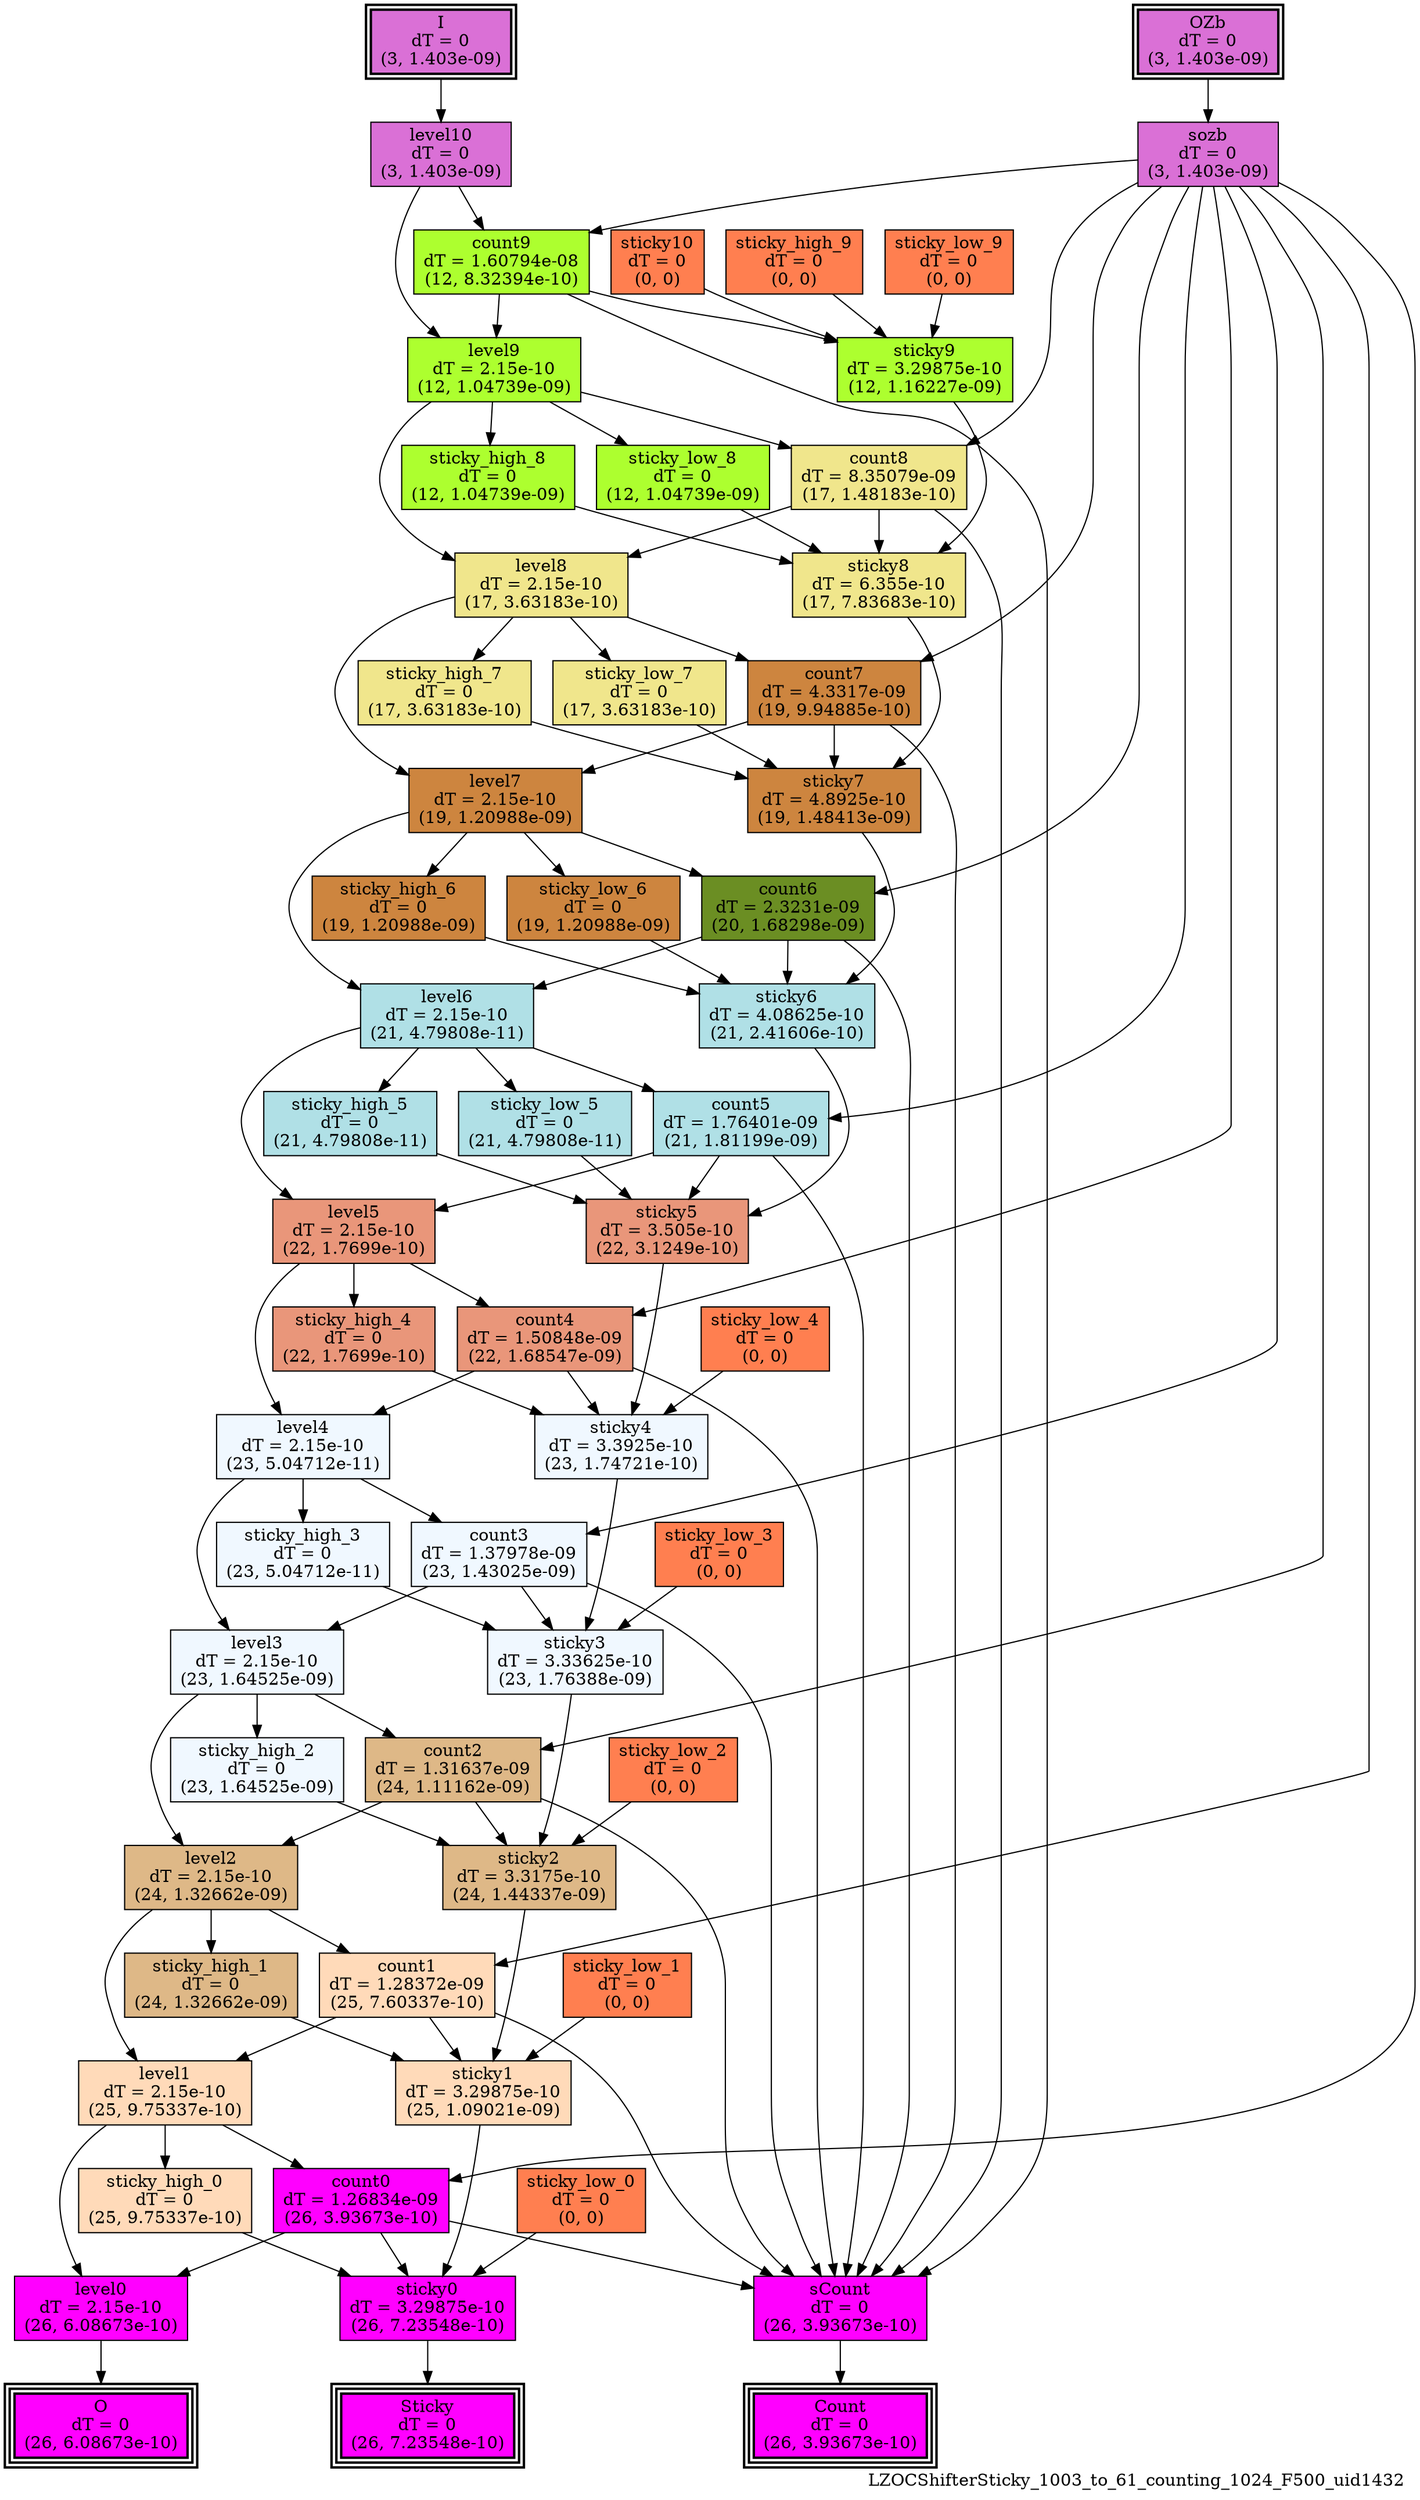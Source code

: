 digraph LZOCShifterSticky_1003_to_61_counting_1024_F500_uid1432
{
	//graph drawing options
	label=LZOCShifterSticky_1003_to_61_counting_1024_F500_uid1432;
	labelloc=bottom;
	labeljust=right;
	ratio=auto;
	nodesep=0.25;
	ranksep=0.5;

	//input/output signals of operator LZOCShifterSticky_1003_to_61_counting_1024_F500_uid1432
	I__LZOCShifterSticky_1003_to_61_counting_1024_F500_uid1432 [ label="I\ndT = 0\n(3, 1.403e-09)", shape=box, color=black, style="bold, filled", fillcolor=orchid, peripheries=2 ];
	OZb__LZOCShifterSticky_1003_to_61_counting_1024_F500_uid1432 [ label="OZb\ndT = 0\n(3, 1.403e-09)", shape=box, color=black, style="bold, filled", fillcolor=orchid, peripheries=2 ];
	Count__LZOCShifterSticky_1003_to_61_counting_1024_F500_uid1432 [ label="Count\ndT = 0\n(26, 3.93673e-10)", shape=box, color=black, style="bold, filled", fillcolor=magenta, peripheries=3 ];
	O__LZOCShifterSticky_1003_to_61_counting_1024_F500_uid1432 [ label="O\ndT = 0\n(26, 6.08673e-10)", shape=box, color=black, style="bold, filled", fillcolor=magenta, peripheries=3 ];
	Sticky__LZOCShifterSticky_1003_to_61_counting_1024_F500_uid1432 [ label="Sticky\ndT = 0\n(26, 7.23548e-10)", shape=box, color=black, style="bold, filled", fillcolor=magenta, peripheries=3 ];
	{rank=same I__LZOCShifterSticky_1003_to_61_counting_1024_F500_uid1432, OZb__LZOCShifterSticky_1003_to_61_counting_1024_F500_uid1432};
	{rank=same Count__LZOCShifterSticky_1003_to_61_counting_1024_F500_uid1432, O__LZOCShifterSticky_1003_to_61_counting_1024_F500_uid1432, Sticky__LZOCShifterSticky_1003_to_61_counting_1024_F500_uid1432};
	//internal signals of operator LZOCShifterSticky_1003_to_61_counting_1024_F500_uid1432
	level10__LZOCShifterSticky_1003_to_61_counting_1024_F500_uid1432 [ label="level10\ndT = 0\n(3, 1.403e-09)", shape=box, color=black, style=filled, fillcolor=orchid, peripheries=1 ];
	sozb__LZOCShifterSticky_1003_to_61_counting_1024_F500_uid1432 [ label="sozb\ndT = 0\n(3, 1.403e-09)", shape=box, color=black, style=filled, fillcolor=orchid, peripheries=1 ];
	sticky10__LZOCShifterSticky_1003_to_61_counting_1024_F500_uid1432 [ label="sticky10\ndT = 0\n(0, 0)", shape=box, color=black, style=filled, fillcolor=coral, peripheries=1 ];
	count9__LZOCShifterSticky_1003_to_61_counting_1024_F500_uid1432 [ label="count9\ndT = 1.60794e-08\n(12, 8.32394e-10)", shape=box, color=black, style=filled, fillcolor=greenyellow, peripheries=1 ];
	level9__LZOCShifterSticky_1003_to_61_counting_1024_F500_uid1432 [ label="level9\ndT = 2.15e-10\n(12, 1.04739e-09)", shape=box, color=black, style=filled, fillcolor=greenyellow, peripheries=1 ];
	sticky_high_9__LZOCShifterSticky_1003_to_61_counting_1024_F500_uid1432 [ label="sticky_high_9\ndT = 0\n(0, 0)", shape=box, color=black, style=filled, fillcolor=coral, peripheries=1 ];
	sticky_low_9__LZOCShifterSticky_1003_to_61_counting_1024_F500_uid1432 [ label="sticky_low_9\ndT = 0\n(0, 0)", shape=box, color=black, style=filled, fillcolor=coral, peripheries=1 ];
	sticky9__LZOCShifterSticky_1003_to_61_counting_1024_F500_uid1432 [ label="sticky9\ndT = 3.29875e-10\n(12, 1.16227e-09)", shape=box, color=black, style=filled, fillcolor=greenyellow, peripheries=1 ];
	count8__LZOCShifterSticky_1003_to_61_counting_1024_F500_uid1432 [ label="count8\ndT = 8.35079e-09\n(17, 1.48183e-10)", shape=box, color=black, style=filled, fillcolor=khaki, peripheries=1 ];
	level8__LZOCShifterSticky_1003_to_61_counting_1024_F500_uid1432 [ label="level8\ndT = 2.15e-10\n(17, 3.63183e-10)", shape=box, color=black, style=filled, fillcolor=khaki, peripheries=1 ];
	sticky_high_8__LZOCShifterSticky_1003_to_61_counting_1024_F500_uid1432 [ label="sticky_high_8\ndT = 0\n(12, 1.04739e-09)", shape=box, color=black, style=filled, fillcolor=greenyellow, peripheries=1 ];
	sticky_low_8__LZOCShifterSticky_1003_to_61_counting_1024_F500_uid1432 [ label="sticky_low_8\ndT = 0\n(12, 1.04739e-09)", shape=box, color=black, style=filled, fillcolor=greenyellow, peripheries=1 ];
	sticky8__LZOCShifterSticky_1003_to_61_counting_1024_F500_uid1432 [ label="sticky8\ndT = 6.355e-10\n(17, 7.83683e-10)", shape=box, color=black, style=filled, fillcolor=khaki, peripheries=1 ];
	count7__LZOCShifterSticky_1003_to_61_counting_1024_F500_uid1432 [ label="count7\ndT = 4.3317e-09\n(19, 9.94885e-10)", shape=box, color=black, style=filled, fillcolor=peru, peripheries=1 ];
	level7__LZOCShifterSticky_1003_to_61_counting_1024_F500_uid1432 [ label="level7\ndT = 2.15e-10\n(19, 1.20988e-09)", shape=box, color=black, style=filled, fillcolor=peru, peripheries=1 ];
	sticky_high_7__LZOCShifterSticky_1003_to_61_counting_1024_F500_uid1432 [ label="sticky_high_7\ndT = 0\n(17, 3.63183e-10)", shape=box, color=black, style=filled, fillcolor=khaki, peripheries=1 ];
	sticky_low_7__LZOCShifterSticky_1003_to_61_counting_1024_F500_uid1432 [ label="sticky_low_7\ndT = 0\n(17, 3.63183e-10)", shape=box, color=black, style=filled, fillcolor=khaki, peripheries=1 ];
	sticky7__LZOCShifterSticky_1003_to_61_counting_1024_F500_uid1432 [ label="sticky7\ndT = 4.8925e-10\n(19, 1.48413e-09)", shape=box, color=black, style=filled, fillcolor=peru, peripheries=1 ];
	count6__LZOCShifterSticky_1003_to_61_counting_1024_F500_uid1432 [ label="count6\ndT = 2.3231e-09\n(20, 1.68298e-09)", shape=box, color=black, style=filled, fillcolor=olivedrab, peripheries=1 ];
	level6__LZOCShifterSticky_1003_to_61_counting_1024_F500_uid1432 [ label="level6\ndT = 2.15e-10\n(21, 4.79808e-11)", shape=box, color=black, style=filled, fillcolor=powderblue, peripheries=1 ];
	sticky_high_6__LZOCShifterSticky_1003_to_61_counting_1024_F500_uid1432 [ label="sticky_high_6\ndT = 0\n(19, 1.20988e-09)", shape=box, color=black, style=filled, fillcolor=peru, peripheries=1 ];
	sticky_low_6__LZOCShifterSticky_1003_to_61_counting_1024_F500_uid1432 [ label="sticky_low_6\ndT = 0\n(19, 1.20988e-09)", shape=box, color=black, style=filled, fillcolor=peru, peripheries=1 ];
	sticky6__LZOCShifterSticky_1003_to_61_counting_1024_F500_uid1432 [ label="sticky6\ndT = 4.08625e-10\n(21, 2.41606e-10)", shape=box, color=black, style=filled, fillcolor=powderblue, peripheries=1 ];
	count5__LZOCShifterSticky_1003_to_61_counting_1024_F500_uid1432 [ label="count5\ndT = 1.76401e-09\n(21, 1.81199e-09)", shape=box, color=black, style=filled, fillcolor=powderblue, peripheries=1 ];
	level5__LZOCShifterSticky_1003_to_61_counting_1024_F500_uid1432 [ label="level5\ndT = 2.15e-10\n(22, 1.7699e-10)", shape=box, color=black, style=filled, fillcolor=darksalmon, peripheries=1 ];
	sticky_high_5__LZOCShifterSticky_1003_to_61_counting_1024_F500_uid1432 [ label="sticky_high_5\ndT = 0\n(21, 4.79808e-11)", shape=box, color=black, style=filled, fillcolor=powderblue, peripheries=1 ];
	sticky_low_5__LZOCShifterSticky_1003_to_61_counting_1024_F500_uid1432 [ label="sticky_low_5\ndT = 0\n(21, 4.79808e-11)", shape=box, color=black, style=filled, fillcolor=powderblue, peripheries=1 ];
	sticky5__LZOCShifterSticky_1003_to_61_counting_1024_F500_uid1432 [ label="sticky5\ndT = 3.505e-10\n(22, 3.1249e-10)", shape=box, color=black, style=filled, fillcolor=darksalmon, peripheries=1 ];
	count4__LZOCShifterSticky_1003_to_61_counting_1024_F500_uid1432 [ label="count4\ndT = 1.50848e-09\n(22, 1.68547e-09)", shape=box, color=black, style=filled, fillcolor=darksalmon, peripheries=1 ];
	level4__LZOCShifterSticky_1003_to_61_counting_1024_F500_uid1432 [ label="level4\ndT = 2.15e-10\n(23, 5.04712e-11)", shape=box, color=black, style=filled, fillcolor=aliceblue, peripheries=1 ];
	sticky_high_4__LZOCShifterSticky_1003_to_61_counting_1024_F500_uid1432 [ label="sticky_high_4\ndT = 0\n(22, 1.7699e-10)", shape=box, color=black, style=filled, fillcolor=darksalmon, peripheries=1 ];
	sticky_low_4__LZOCShifterSticky_1003_to_61_counting_1024_F500_uid1432 [ label="sticky_low_4\ndT = 0\n(0, 0)", shape=box, color=black, style=filled, fillcolor=coral, peripheries=1 ];
	sticky4__LZOCShifterSticky_1003_to_61_counting_1024_F500_uid1432 [ label="sticky4\ndT = 3.3925e-10\n(23, 1.74721e-10)", shape=box, color=black, style=filled, fillcolor=aliceblue, peripheries=1 ];
	count3__LZOCShifterSticky_1003_to_61_counting_1024_F500_uid1432 [ label="count3\ndT = 1.37978e-09\n(23, 1.43025e-09)", shape=box, color=black, style=filled, fillcolor=aliceblue, peripheries=1 ];
	level3__LZOCShifterSticky_1003_to_61_counting_1024_F500_uid1432 [ label="level3\ndT = 2.15e-10\n(23, 1.64525e-09)", shape=box, color=black, style=filled, fillcolor=aliceblue, peripheries=1 ];
	sticky_high_3__LZOCShifterSticky_1003_to_61_counting_1024_F500_uid1432 [ label="sticky_high_3\ndT = 0\n(23, 5.04712e-11)", shape=box, color=black, style=filled, fillcolor=aliceblue, peripheries=1 ];
	sticky_low_3__LZOCShifterSticky_1003_to_61_counting_1024_F500_uid1432 [ label="sticky_low_3\ndT = 0\n(0, 0)", shape=box, color=black, style=filled, fillcolor=coral, peripheries=1 ];
	sticky3__LZOCShifterSticky_1003_to_61_counting_1024_F500_uid1432 [ label="sticky3\ndT = 3.33625e-10\n(23, 1.76388e-09)", shape=box, color=black, style=filled, fillcolor=aliceblue, peripheries=1 ];
	count2__LZOCShifterSticky_1003_to_61_counting_1024_F500_uid1432 [ label="count2\ndT = 1.31637e-09\n(24, 1.11162e-09)", shape=box, color=black, style=filled, fillcolor=burlywood, peripheries=1 ];
	level2__LZOCShifterSticky_1003_to_61_counting_1024_F500_uid1432 [ label="level2\ndT = 2.15e-10\n(24, 1.32662e-09)", shape=box, color=black, style=filled, fillcolor=burlywood, peripheries=1 ];
	sticky_high_2__LZOCShifterSticky_1003_to_61_counting_1024_F500_uid1432 [ label="sticky_high_2\ndT = 0\n(23, 1.64525e-09)", shape=box, color=black, style=filled, fillcolor=aliceblue, peripheries=1 ];
	sticky_low_2__LZOCShifterSticky_1003_to_61_counting_1024_F500_uid1432 [ label="sticky_low_2\ndT = 0\n(0, 0)", shape=box, color=black, style=filled, fillcolor=coral, peripheries=1 ];
	sticky2__LZOCShifterSticky_1003_to_61_counting_1024_F500_uid1432 [ label="sticky2\ndT = 3.3175e-10\n(24, 1.44337e-09)", shape=box, color=black, style=filled, fillcolor=burlywood, peripheries=1 ];
	count1__LZOCShifterSticky_1003_to_61_counting_1024_F500_uid1432 [ label="count1\ndT = 1.28372e-09\n(25, 7.60337e-10)", shape=box, color=black, style=filled, fillcolor=peachpuff, peripheries=1 ];
	level1__LZOCShifterSticky_1003_to_61_counting_1024_F500_uid1432 [ label="level1\ndT = 2.15e-10\n(25, 9.75337e-10)", shape=box, color=black, style=filled, fillcolor=peachpuff, peripheries=1 ];
	sticky_high_1__LZOCShifterSticky_1003_to_61_counting_1024_F500_uid1432 [ label="sticky_high_1\ndT = 0\n(24, 1.32662e-09)", shape=box, color=black, style=filled, fillcolor=burlywood, peripheries=1 ];
	sticky_low_1__LZOCShifterSticky_1003_to_61_counting_1024_F500_uid1432 [ label="sticky_low_1\ndT = 0\n(0, 0)", shape=box, color=black, style=filled, fillcolor=coral, peripheries=1 ];
	sticky1__LZOCShifterSticky_1003_to_61_counting_1024_F500_uid1432 [ label="sticky1\ndT = 3.29875e-10\n(25, 1.09021e-09)", shape=box, color=black, style=filled, fillcolor=peachpuff, peripheries=1 ];
	count0__LZOCShifterSticky_1003_to_61_counting_1024_F500_uid1432 [ label="count0\ndT = 1.26834e-09\n(26, 3.93673e-10)", shape=box, color=black, style=filled, fillcolor=magenta, peripheries=1 ];
	level0__LZOCShifterSticky_1003_to_61_counting_1024_F500_uid1432 [ label="level0\ndT = 2.15e-10\n(26, 6.08673e-10)", shape=box, color=black, style=filled, fillcolor=magenta, peripheries=1 ];
	sticky_high_0__LZOCShifterSticky_1003_to_61_counting_1024_F500_uid1432 [ label="sticky_high_0\ndT = 0\n(25, 9.75337e-10)", shape=box, color=black, style=filled, fillcolor=peachpuff, peripheries=1 ];
	sticky_low_0__LZOCShifterSticky_1003_to_61_counting_1024_F500_uid1432 [ label="sticky_low_0\ndT = 0\n(0, 0)", shape=box, color=black, style=filled, fillcolor=coral, peripheries=1 ];
	sticky0__LZOCShifterSticky_1003_to_61_counting_1024_F500_uid1432 [ label="sticky0\ndT = 3.29875e-10\n(26, 7.23548e-10)", shape=box, color=black, style=filled, fillcolor=magenta, peripheries=1 ];
	sCount__LZOCShifterSticky_1003_to_61_counting_1024_F500_uid1432 [ label="sCount\ndT = 0\n(26, 3.93673e-10)", shape=box, color=black, style=filled, fillcolor=magenta, peripheries=1 ];

	//subcomponents of operator LZOCShifterSticky_1003_to_61_counting_1024_F500_uid1432

	//input and internal signal connections of operator LZOCShifterSticky_1003_to_61_counting_1024_F500_uid1432
	I__LZOCShifterSticky_1003_to_61_counting_1024_F500_uid1432 -> level10__LZOCShifterSticky_1003_to_61_counting_1024_F500_uid1432 [ arrowhead=normal, arrowsize=1.0, arrowtail=normal, color=black, dir=forward  ];
	OZb__LZOCShifterSticky_1003_to_61_counting_1024_F500_uid1432 -> sozb__LZOCShifterSticky_1003_to_61_counting_1024_F500_uid1432 [ arrowhead=normal, arrowsize=1.0, arrowtail=normal, color=black, dir=forward  ];
	level10__LZOCShifterSticky_1003_to_61_counting_1024_F500_uid1432 -> count9__LZOCShifterSticky_1003_to_61_counting_1024_F500_uid1432 [ arrowhead=normal, arrowsize=1.0, arrowtail=normal, color=black, dir=forward  ];
	level10__LZOCShifterSticky_1003_to_61_counting_1024_F500_uid1432 -> level9__LZOCShifterSticky_1003_to_61_counting_1024_F500_uid1432 [ arrowhead=normal, arrowsize=1.0, arrowtail=normal, color=black, dir=forward  ];
	sozb__LZOCShifterSticky_1003_to_61_counting_1024_F500_uid1432 -> count9__LZOCShifterSticky_1003_to_61_counting_1024_F500_uid1432 [ arrowhead=normal, arrowsize=1.0, arrowtail=normal, color=black, dir=forward  ];
	sozb__LZOCShifterSticky_1003_to_61_counting_1024_F500_uid1432 -> count8__LZOCShifterSticky_1003_to_61_counting_1024_F500_uid1432 [ arrowhead=normal, arrowsize=1.0, arrowtail=normal, color=black, dir=forward  ];
	sozb__LZOCShifterSticky_1003_to_61_counting_1024_F500_uid1432 -> count7__LZOCShifterSticky_1003_to_61_counting_1024_F500_uid1432 [ arrowhead=normal, arrowsize=1.0, arrowtail=normal, color=black, dir=forward  ];
	sozb__LZOCShifterSticky_1003_to_61_counting_1024_F500_uid1432 -> count6__LZOCShifterSticky_1003_to_61_counting_1024_F500_uid1432 [ arrowhead=normal, arrowsize=1.0, arrowtail=normal, color=black, dir=forward  ];
	sozb__LZOCShifterSticky_1003_to_61_counting_1024_F500_uid1432 -> count5__LZOCShifterSticky_1003_to_61_counting_1024_F500_uid1432 [ arrowhead=normal, arrowsize=1.0, arrowtail=normal, color=black, dir=forward  ];
	sozb__LZOCShifterSticky_1003_to_61_counting_1024_F500_uid1432 -> count4__LZOCShifterSticky_1003_to_61_counting_1024_F500_uid1432 [ arrowhead=normal, arrowsize=1.0, arrowtail=normal, color=black, dir=forward  ];
	sozb__LZOCShifterSticky_1003_to_61_counting_1024_F500_uid1432 -> count3__LZOCShifterSticky_1003_to_61_counting_1024_F500_uid1432 [ arrowhead=normal, arrowsize=1.0, arrowtail=normal, color=black, dir=forward  ];
	sozb__LZOCShifterSticky_1003_to_61_counting_1024_F500_uid1432 -> count2__LZOCShifterSticky_1003_to_61_counting_1024_F500_uid1432 [ arrowhead=normal, arrowsize=1.0, arrowtail=normal, color=black, dir=forward  ];
	sozb__LZOCShifterSticky_1003_to_61_counting_1024_F500_uid1432 -> count1__LZOCShifterSticky_1003_to_61_counting_1024_F500_uid1432 [ arrowhead=normal, arrowsize=1.0, arrowtail=normal, color=black, dir=forward  ];
	sozb__LZOCShifterSticky_1003_to_61_counting_1024_F500_uid1432 -> count0__LZOCShifterSticky_1003_to_61_counting_1024_F500_uid1432 [ arrowhead=normal, arrowsize=1.0, arrowtail=normal, color=black, dir=forward  ];
	sticky10__LZOCShifterSticky_1003_to_61_counting_1024_F500_uid1432 -> sticky9__LZOCShifterSticky_1003_to_61_counting_1024_F500_uid1432 [ arrowhead=normal, arrowsize=1.0, arrowtail=normal, color=black, dir=forward  ];
	count9__LZOCShifterSticky_1003_to_61_counting_1024_F500_uid1432 -> level9__LZOCShifterSticky_1003_to_61_counting_1024_F500_uid1432 [ arrowhead=normal, arrowsize=1.0, arrowtail=normal, color=black, dir=forward  ];
	count9__LZOCShifterSticky_1003_to_61_counting_1024_F500_uid1432 -> sticky9__LZOCShifterSticky_1003_to_61_counting_1024_F500_uid1432 [ arrowhead=normal, arrowsize=1.0, arrowtail=normal, color=black, dir=forward  ];
	count9__LZOCShifterSticky_1003_to_61_counting_1024_F500_uid1432 -> sCount__LZOCShifterSticky_1003_to_61_counting_1024_F500_uid1432 [ arrowhead=normal, arrowsize=1.0, arrowtail=normal, color=black, dir=forward  ];
	level9__LZOCShifterSticky_1003_to_61_counting_1024_F500_uid1432 -> count8__LZOCShifterSticky_1003_to_61_counting_1024_F500_uid1432 [ arrowhead=normal, arrowsize=1.0, arrowtail=normal, color=black, dir=forward  ];
	level9__LZOCShifterSticky_1003_to_61_counting_1024_F500_uid1432 -> level8__LZOCShifterSticky_1003_to_61_counting_1024_F500_uid1432 [ arrowhead=normal, arrowsize=1.0, arrowtail=normal, color=black, dir=forward  ];
	level9__LZOCShifterSticky_1003_to_61_counting_1024_F500_uid1432 -> sticky_high_8__LZOCShifterSticky_1003_to_61_counting_1024_F500_uid1432 [ arrowhead=normal, arrowsize=1.0, arrowtail=normal, color=black, dir=forward  ];
	level9__LZOCShifterSticky_1003_to_61_counting_1024_F500_uid1432 -> sticky_low_8__LZOCShifterSticky_1003_to_61_counting_1024_F500_uid1432 [ arrowhead=normal, arrowsize=1.0, arrowtail=normal, color=black, dir=forward  ];
	sticky_high_9__LZOCShifterSticky_1003_to_61_counting_1024_F500_uid1432 -> sticky9__LZOCShifterSticky_1003_to_61_counting_1024_F500_uid1432 [ arrowhead=normal, arrowsize=1.0, arrowtail=normal, color=black, dir=forward  ];
	sticky_low_9__LZOCShifterSticky_1003_to_61_counting_1024_F500_uid1432 -> sticky9__LZOCShifterSticky_1003_to_61_counting_1024_F500_uid1432 [ arrowhead=normal, arrowsize=1.0, arrowtail=normal, color=black, dir=forward  ];
	sticky9__LZOCShifterSticky_1003_to_61_counting_1024_F500_uid1432 -> sticky8__LZOCShifterSticky_1003_to_61_counting_1024_F500_uid1432 [ arrowhead=normal, arrowsize=1.0, arrowtail=normal, color=black, dir=forward  ];
	count8__LZOCShifterSticky_1003_to_61_counting_1024_F500_uid1432 -> level8__LZOCShifterSticky_1003_to_61_counting_1024_F500_uid1432 [ arrowhead=normal, arrowsize=1.0, arrowtail=normal, color=black, dir=forward  ];
	count8__LZOCShifterSticky_1003_to_61_counting_1024_F500_uid1432 -> sticky8__LZOCShifterSticky_1003_to_61_counting_1024_F500_uid1432 [ arrowhead=normal, arrowsize=1.0, arrowtail=normal, color=black, dir=forward  ];
	count8__LZOCShifterSticky_1003_to_61_counting_1024_F500_uid1432 -> sCount__LZOCShifterSticky_1003_to_61_counting_1024_F500_uid1432 [ arrowhead=normal, arrowsize=1.0, arrowtail=normal, color=black, dir=forward  ];
	level8__LZOCShifterSticky_1003_to_61_counting_1024_F500_uid1432 -> count7__LZOCShifterSticky_1003_to_61_counting_1024_F500_uid1432 [ arrowhead=normal, arrowsize=1.0, arrowtail=normal, color=black, dir=forward  ];
	level8__LZOCShifterSticky_1003_to_61_counting_1024_F500_uid1432 -> level7__LZOCShifterSticky_1003_to_61_counting_1024_F500_uid1432 [ arrowhead=normal, arrowsize=1.0, arrowtail=normal, color=black, dir=forward  ];
	level8__LZOCShifterSticky_1003_to_61_counting_1024_F500_uid1432 -> sticky_high_7__LZOCShifterSticky_1003_to_61_counting_1024_F500_uid1432 [ arrowhead=normal, arrowsize=1.0, arrowtail=normal, color=black, dir=forward  ];
	level8__LZOCShifterSticky_1003_to_61_counting_1024_F500_uid1432 -> sticky_low_7__LZOCShifterSticky_1003_to_61_counting_1024_F500_uid1432 [ arrowhead=normal, arrowsize=1.0, arrowtail=normal, color=black, dir=forward  ];
	sticky_high_8__LZOCShifterSticky_1003_to_61_counting_1024_F500_uid1432 -> sticky8__LZOCShifterSticky_1003_to_61_counting_1024_F500_uid1432 [ arrowhead=normal, arrowsize=1.0, arrowtail=normal, color=black, dir=forward  ];
	sticky_low_8__LZOCShifterSticky_1003_to_61_counting_1024_F500_uid1432 -> sticky8__LZOCShifterSticky_1003_to_61_counting_1024_F500_uid1432 [ arrowhead=normal, arrowsize=1.0, arrowtail=normal, color=black, dir=forward  ];
	sticky8__LZOCShifterSticky_1003_to_61_counting_1024_F500_uid1432 -> sticky7__LZOCShifterSticky_1003_to_61_counting_1024_F500_uid1432 [ arrowhead=normal, arrowsize=1.0, arrowtail=normal, color=black, dir=forward  ];
	count7__LZOCShifterSticky_1003_to_61_counting_1024_F500_uid1432 -> level7__LZOCShifterSticky_1003_to_61_counting_1024_F500_uid1432 [ arrowhead=normal, arrowsize=1.0, arrowtail=normal, color=black, dir=forward  ];
	count7__LZOCShifterSticky_1003_to_61_counting_1024_F500_uid1432 -> sticky7__LZOCShifterSticky_1003_to_61_counting_1024_F500_uid1432 [ arrowhead=normal, arrowsize=1.0, arrowtail=normal, color=black, dir=forward  ];
	count7__LZOCShifterSticky_1003_to_61_counting_1024_F500_uid1432 -> sCount__LZOCShifterSticky_1003_to_61_counting_1024_F500_uid1432 [ arrowhead=normal, arrowsize=1.0, arrowtail=normal, color=black, dir=forward  ];
	level7__LZOCShifterSticky_1003_to_61_counting_1024_F500_uid1432 -> count6__LZOCShifterSticky_1003_to_61_counting_1024_F500_uid1432 [ arrowhead=normal, arrowsize=1.0, arrowtail=normal, color=black, dir=forward  ];
	level7__LZOCShifterSticky_1003_to_61_counting_1024_F500_uid1432 -> level6__LZOCShifterSticky_1003_to_61_counting_1024_F500_uid1432 [ arrowhead=normal, arrowsize=1.0, arrowtail=normal, color=black, dir=forward  ];
	level7__LZOCShifterSticky_1003_to_61_counting_1024_F500_uid1432 -> sticky_high_6__LZOCShifterSticky_1003_to_61_counting_1024_F500_uid1432 [ arrowhead=normal, arrowsize=1.0, arrowtail=normal, color=black, dir=forward  ];
	level7__LZOCShifterSticky_1003_to_61_counting_1024_F500_uid1432 -> sticky_low_6__LZOCShifterSticky_1003_to_61_counting_1024_F500_uid1432 [ arrowhead=normal, arrowsize=1.0, arrowtail=normal, color=black, dir=forward  ];
	sticky_high_7__LZOCShifterSticky_1003_to_61_counting_1024_F500_uid1432 -> sticky7__LZOCShifterSticky_1003_to_61_counting_1024_F500_uid1432 [ arrowhead=normal, arrowsize=1.0, arrowtail=normal, color=black, dir=forward  ];
	sticky_low_7__LZOCShifterSticky_1003_to_61_counting_1024_F500_uid1432 -> sticky7__LZOCShifterSticky_1003_to_61_counting_1024_F500_uid1432 [ arrowhead=normal, arrowsize=1.0, arrowtail=normal, color=black, dir=forward  ];
	sticky7__LZOCShifterSticky_1003_to_61_counting_1024_F500_uid1432 -> sticky6__LZOCShifterSticky_1003_to_61_counting_1024_F500_uid1432 [ arrowhead=normal, arrowsize=1.0, arrowtail=normal, color=black, dir=forward  ];
	count6__LZOCShifterSticky_1003_to_61_counting_1024_F500_uid1432 -> level6__LZOCShifterSticky_1003_to_61_counting_1024_F500_uid1432 [ arrowhead=normal, arrowsize=1.0, arrowtail=normal, color=black, dir=forward  ];
	count6__LZOCShifterSticky_1003_to_61_counting_1024_F500_uid1432 -> sticky6__LZOCShifterSticky_1003_to_61_counting_1024_F500_uid1432 [ arrowhead=normal, arrowsize=1.0, arrowtail=normal, color=black, dir=forward  ];
	count6__LZOCShifterSticky_1003_to_61_counting_1024_F500_uid1432 -> sCount__LZOCShifterSticky_1003_to_61_counting_1024_F500_uid1432 [ arrowhead=normal, arrowsize=1.0, arrowtail=normal, color=black, dir=forward  ];
	level6__LZOCShifterSticky_1003_to_61_counting_1024_F500_uid1432 -> count5__LZOCShifterSticky_1003_to_61_counting_1024_F500_uid1432 [ arrowhead=normal, arrowsize=1.0, arrowtail=normal, color=black, dir=forward  ];
	level6__LZOCShifterSticky_1003_to_61_counting_1024_F500_uid1432 -> level5__LZOCShifterSticky_1003_to_61_counting_1024_F500_uid1432 [ arrowhead=normal, arrowsize=1.0, arrowtail=normal, color=black, dir=forward  ];
	level6__LZOCShifterSticky_1003_to_61_counting_1024_F500_uid1432 -> sticky_high_5__LZOCShifterSticky_1003_to_61_counting_1024_F500_uid1432 [ arrowhead=normal, arrowsize=1.0, arrowtail=normal, color=black, dir=forward  ];
	level6__LZOCShifterSticky_1003_to_61_counting_1024_F500_uid1432 -> sticky_low_5__LZOCShifterSticky_1003_to_61_counting_1024_F500_uid1432 [ arrowhead=normal, arrowsize=1.0, arrowtail=normal, color=black, dir=forward  ];
	sticky_high_6__LZOCShifterSticky_1003_to_61_counting_1024_F500_uid1432 -> sticky6__LZOCShifterSticky_1003_to_61_counting_1024_F500_uid1432 [ arrowhead=normal, arrowsize=1.0, arrowtail=normal, color=black, dir=forward  ];
	sticky_low_6__LZOCShifterSticky_1003_to_61_counting_1024_F500_uid1432 -> sticky6__LZOCShifterSticky_1003_to_61_counting_1024_F500_uid1432 [ arrowhead=normal, arrowsize=1.0, arrowtail=normal, color=black, dir=forward  ];
	sticky6__LZOCShifterSticky_1003_to_61_counting_1024_F500_uid1432 -> sticky5__LZOCShifterSticky_1003_to_61_counting_1024_F500_uid1432 [ arrowhead=normal, arrowsize=1.0, arrowtail=normal, color=black, dir=forward  ];
	count5__LZOCShifterSticky_1003_to_61_counting_1024_F500_uid1432 -> level5__LZOCShifterSticky_1003_to_61_counting_1024_F500_uid1432 [ arrowhead=normal, arrowsize=1.0, arrowtail=normal, color=black, dir=forward  ];
	count5__LZOCShifterSticky_1003_to_61_counting_1024_F500_uid1432 -> sticky5__LZOCShifterSticky_1003_to_61_counting_1024_F500_uid1432 [ arrowhead=normal, arrowsize=1.0, arrowtail=normal, color=black, dir=forward  ];
	count5__LZOCShifterSticky_1003_to_61_counting_1024_F500_uid1432 -> sCount__LZOCShifterSticky_1003_to_61_counting_1024_F500_uid1432 [ arrowhead=normal, arrowsize=1.0, arrowtail=normal, color=black, dir=forward  ];
	level5__LZOCShifterSticky_1003_to_61_counting_1024_F500_uid1432 -> count4__LZOCShifterSticky_1003_to_61_counting_1024_F500_uid1432 [ arrowhead=normal, arrowsize=1.0, arrowtail=normal, color=black, dir=forward  ];
	level5__LZOCShifterSticky_1003_to_61_counting_1024_F500_uid1432 -> level4__LZOCShifterSticky_1003_to_61_counting_1024_F500_uid1432 [ arrowhead=normal, arrowsize=1.0, arrowtail=normal, color=black, dir=forward  ];
	level5__LZOCShifterSticky_1003_to_61_counting_1024_F500_uid1432 -> sticky_high_4__LZOCShifterSticky_1003_to_61_counting_1024_F500_uid1432 [ arrowhead=normal, arrowsize=1.0, arrowtail=normal, color=black, dir=forward  ];
	sticky_high_5__LZOCShifterSticky_1003_to_61_counting_1024_F500_uid1432 -> sticky5__LZOCShifterSticky_1003_to_61_counting_1024_F500_uid1432 [ arrowhead=normal, arrowsize=1.0, arrowtail=normal, color=black, dir=forward  ];
	sticky_low_5__LZOCShifterSticky_1003_to_61_counting_1024_F500_uid1432 -> sticky5__LZOCShifterSticky_1003_to_61_counting_1024_F500_uid1432 [ arrowhead=normal, arrowsize=1.0, arrowtail=normal, color=black, dir=forward  ];
	sticky5__LZOCShifterSticky_1003_to_61_counting_1024_F500_uid1432 -> sticky4__LZOCShifterSticky_1003_to_61_counting_1024_F500_uid1432 [ arrowhead=normal, arrowsize=1.0, arrowtail=normal, color=black, dir=forward  ];
	count4__LZOCShifterSticky_1003_to_61_counting_1024_F500_uid1432 -> level4__LZOCShifterSticky_1003_to_61_counting_1024_F500_uid1432 [ arrowhead=normal, arrowsize=1.0, arrowtail=normal, color=black, dir=forward  ];
	count4__LZOCShifterSticky_1003_to_61_counting_1024_F500_uid1432 -> sticky4__LZOCShifterSticky_1003_to_61_counting_1024_F500_uid1432 [ arrowhead=normal, arrowsize=1.0, arrowtail=normal, color=black, dir=forward  ];
	count4__LZOCShifterSticky_1003_to_61_counting_1024_F500_uid1432 -> sCount__LZOCShifterSticky_1003_to_61_counting_1024_F500_uid1432 [ arrowhead=normal, arrowsize=1.0, arrowtail=normal, color=black, dir=forward  ];
	level4__LZOCShifterSticky_1003_to_61_counting_1024_F500_uid1432 -> count3__LZOCShifterSticky_1003_to_61_counting_1024_F500_uid1432 [ arrowhead=normal, arrowsize=1.0, arrowtail=normal, color=black, dir=forward  ];
	level4__LZOCShifterSticky_1003_to_61_counting_1024_F500_uid1432 -> level3__LZOCShifterSticky_1003_to_61_counting_1024_F500_uid1432 [ arrowhead=normal, arrowsize=1.0, arrowtail=normal, color=black, dir=forward  ];
	level4__LZOCShifterSticky_1003_to_61_counting_1024_F500_uid1432 -> sticky_high_3__LZOCShifterSticky_1003_to_61_counting_1024_F500_uid1432 [ arrowhead=normal, arrowsize=1.0, arrowtail=normal, color=black, dir=forward  ];
	sticky_high_4__LZOCShifterSticky_1003_to_61_counting_1024_F500_uid1432 -> sticky4__LZOCShifterSticky_1003_to_61_counting_1024_F500_uid1432 [ arrowhead=normal, arrowsize=1.0, arrowtail=normal, color=black, dir=forward  ];
	sticky_low_4__LZOCShifterSticky_1003_to_61_counting_1024_F500_uid1432 -> sticky4__LZOCShifterSticky_1003_to_61_counting_1024_F500_uid1432 [ arrowhead=normal, arrowsize=1.0, arrowtail=normal, color=black, dir=forward  ];
	sticky4__LZOCShifterSticky_1003_to_61_counting_1024_F500_uid1432 -> sticky3__LZOCShifterSticky_1003_to_61_counting_1024_F500_uid1432 [ arrowhead=normal, arrowsize=1.0, arrowtail=normal, color=black, dir=forward  ];
	count3__LZOCShifterSticky_1003_to_61_counting_1024_F500_uid1432 -> level3__LZOCShifterSticky_1003_to_61_counting_1024_F500_uid1432 [ arrowhead=normal, arrowsize=1.0, arrowtail=normal, color=black, dir=forward  ];
	count3__LZOCShifterSticky_1003_to_61_counting_1024_F500_uid1432 -> sticky3__LZOCShifterSticky_1003_to_61_counting_1024_F500_uid1432 [ arrowhead=normal, arrowsize=1.0, arrowtail=normal, color=black, dir=forward  ];
	count3__LZOCShifterSticky_1003_to_61_counting_1024_F500_uid1432 -> sCount__LZOCShifterSticky_1003_to_61_counting_1024_F500_uid1432 [ arrowhead=normal, arrowsize=1.0, arrowtail=normal, color=black, dir=forward  ];
	level3__LZOCShifterSticky_1003_to_61_counting_1024_F500_uid1432 -> count2__LZOCShifterSticky_1003_to_61_counting_1024_F500_uid1432 [ arrowhead=normal, arrowsize=1.0, arrowtail=normal, color=black, dir=forward  ];
	level3__LZOCShifterSticky_1003_to_61_counting_1024_F500_uid1432 -> level2__LZOCShifterSticky_1003_to_61_counting_1024_F500_uid1432 [ arrowhead=normal, arrowsize=1.0, arrowtail=normal, color=black, dir=forward  ];
	level3__LZOCShifterSticky_1003_to_61_counting_1024_F500_uid1432 -> sticky_high_2__LZOCShifterSticky_1003_to_61_counting_1024_F500_uid1432 [ arrowhead=normal, arrowsize=1.0, arrowtail=normal, color=black, dir=forward  ];
	sticky_high_3__LZOCShifterSticky_1003_to_61_counting_1024_F500_uid1432 -> sticky3__LZOCShifterSticky_1003_to_61_counting_1024_F500_uid1432 [ arrowhead=normal, arrowsize=1.0, arrowtail=normal, color=black, dir=forward  ];
	sticky_low_3__LZOCShifterSticky_1003_to_61_counting_1024_F500_uid1432 -> sticky3__LZOCShifterSticky_1003_to_61_counting_1024_F500_uid1432 [ arrowhead=normal, arrowsize=1.0, arrowtail=normal, color=black, dir=forward  ];
	sticky3__LZOCShifterSticky_1003_to_61_counting_1024_F500_uid1432 -> sticky2__LZOCShifterSticky_1003_to_61_counting_1024_F500_uid1432 [ arrowhead=normal, arrowsize=1.0, arrowtail=normal, color=black, dir=forward  ];
	count2__LZOCShifterSticky_1003_to_61_counting_1024_F500_uid1432 -> level2__LZOCShifterSticky_1003_to_61_counting_1024_F500_uid1432 [ arrowhead=normal, arrowsize=1.0, arrowtail=normal, color=black, dir=forward  ];
	count2__LZOCShifterSticky_1003_to_61_counting_1024_F500_uid1432 -> sticky2__LZOCShifterSticky_1003_to_61_counting_1024_F500_uid1432 [ arrowhead=normal, arrowsize=1.0, arrowtail=normal, color=black, dir=forward  ];
	count2__LZOCShifterSticky_1003_to_61_counting_1024_F500_uid1432 -> sCount__LZOCShifterSticky_1003_to_61_counting_1024_F500_uid1432 [ arrowhead=normal, arrowsize=1.0, arrowtail=normal, color=black, dir=forward  ];
	level2__LZOCShifterSticky_1003_to_61_counting_1024_F500_uid1432 -> count1__LZOCShifterSticky_1003_to_61_counting_1024_F500_uid1432 [ arrowhead=normal, arrowsize=1.0, arrowtail=normal, color=black, dir=forward  ];
	level2__LZOCShifterSticky_1003_to_61_counting_1024_F500_uid1432 -> level1__LZOCShifterSticky_1003_to_61_counting_1024_F500_uid1432 [ arrowhead=normal, arrowsize=1.0, arrowtail=normal, color=black, dir=forward  ];
	level2__LZOCShifterSticky_1003_to_61_counting_1024_F500_uid1432 -> sticky_high_1__LZOCShifterSticky_1003_to_61_counting_1024_F500_uid1432 [ arrowhead=normal, arrowsize=1.0, arrowtail=normal, color=black, dir=forward  ];
	sticky_high_2__LZOCShifterSticky_1003_to_61_counting_1024_F500_uid1432 -> sticky2__LZOCShifterSticky_1003_to_61_counting_1024_F500_uid1432 [ arrowhead=normal, arrowsize=1.0, arrowtail=normal, color=black, dir=forward  ];
	sticky_low_2__LZOCShifterSticky_1003_to_61_counting_1024_F500_uid1432 -> sticky2__LZOCShifterSticky_1003_to_61_counting_1024_F500_uid1432 [ arrowhead=normal, arrowsize=1.0, arrowtail=normal, color=black, dir=forward  ];
	sticky2__LZOCShifterSticky_1003_to_61_counting_1024_F500_uid1432 -> sticky1__LZOCShifterSticky_1003_to_61_counting_1024_F500_uid1432 [ arrowhead=normal, arrowsize=1.0, arrowtail=normal, color=black, dir=forward  ];
	count1__LZOCShifterSticky_1003_to_61_counting_1024_F500_uid1432 -> level1__LZOCShifterSticky_1003_to_61_counting_1024_F500_uid1432 [ arrowhead=normal, arrowsize=1.0, arrowtail=normal, color=black, dir=forward  ];
	count1__LZOCShifterSticky_1003_to_61_counting_1024_F500_uid1432 -> sticky1__LZOCShifterSticky_1003_to_61_counting_1024_F500_uid1432 [ arrowhead=normal, arrowsize=1.0, arrowtail=normal, color=black, dir=forward  ];
	count1__LZOCShifterSticky_1003_to_61_counting_1024_F500_uid1432 -> sCount__LZOCShifterSticky_1003_to_61_counting_1024_F500_uid1432 [ arrowhead=normal, arrowsize=1.0, arrowtail=normal, color=black, dir=forward  ];
	level1__LZOCShifterSticky_1003_to_61_counting_1024_F500_uid1432 -> count0__LZOCShifterSticky_1003_to_61_counting_1024_F500_uid1432 [ arrowhead=normal, arrowsize=1.0, arrowtail=normal, color=black, dir=forward  ];
	level1__LZOCShifterSticky_1003_to_61_counting_1024_F500_uid1432 -> level0__LZOCShifterSticky_1003_to_61_counting_1024_F500_uid1432 [ arrowhead=normal, arrowsize=1.0, arrowtail=normal, color=black, dir=forward  ];
	level1__LZOCShifterSticky_1003_to_61_counting_1024_F500_uid1432 -> sticky_high_0__LZOCShifterSticky_1003_to_61_counting_1024_F500_uid1432 [ arrowhead=normal, arrowsize=1.0, arrowtail=normal, color=black, dir=forward  ];
	sticky_high_1__LZOCShifterSticky_1003_to_61_counting_1024_F500_uid1432 -> sticky1__LZOCShifterSticky_1003_to_61_counting_1024_F500_uid1432 [ arrowhead=normal, arrowsize=1.0, arrowtail=normal, color=black, dir=forward  ];
	sticky_low_1__LZOCShifterSticky_1003_to_61_counting_1024_F500_uid1432 -> sticky1__LZOCShifterSticky_1003_to_61_counting_1024_F500_uid1432 [ arrowhead=normal, arrowsize=1.0, arrowtail=normal, color=black, dir=forward  ];
	sticky1__LZOCShifterSticky_1003_to_61_counting_1024_F500_uid1432 -> sticky0__LZOCShifterSticky_1003_to_61_counting_1024_F500_uid1432 [ arrowhead=normal, arrowsize=1.0, arrowtail=normal, color=black, dir=forward  ];
	count0__LZOCShifterSticky_1003_to_61_counting_1024_F500_uid1432 -> level0__LZOCShifterSticky_1003_to_61_counting_1024_F500_uid1432 [ arrowhead=normal, arrowsize=1.0, arrowtail=normal, color=black, dir=forward  ];
	count0__LZOCShifterSticky_1003_to_61_counting_1024_F500_uid1432 -> sticky0__LZOCShifterSticky_1003_to_61_counting_1024_F500_uid1432 [ arrowhead=normal, arrowsize=1.0, arrowtail=normal, color=black, dir=forward  ];
	count0__LZOCShifterSticky_1003_to_61_counting_1024_F500_uid1432 -> sCount__LZOCShifterSticky_1003_to_61_counting_1024_F500_uid1432 [ arrowhead=normal, arrowsize=1.0, arrowtail=normal, color=black, dir=forward  ];
	level0__LZOCShifterSticky_1003_to_61_counting_1024_F500_uid1432 -> O__LZOCShifterSticky_1003_to_61_counting_1024_F500_uid1432 [ arrowhead=normal, arrowsize=1.0, arrowtail=normal, color=black, dir=forward  ];
	sticky_high_0__LZOCShifterSticky_1003_to_61_counting_1024_F500_uid1432 -> sticky0__LZOCShifterSticky_1003_to_61_counting_1024_F500_uid1432 [ arrowhead=normal, arrowsize=1.0, arrowtail=normal, color=black, dir=forward  ];
	sticky_low_0__LZOCShifterSticky_1003_to_61_counting_1024_F500_uid1432 -> sticky0__LZOCShifterSticky_1003_to_61_counting_1024_F500_uid1432 [ arrowhead=normal, arrowsize=1.0, arrowtail=normal, color=black, dir=forward  ];
	sticky0__LZOCShifterSticky_1003_to_61_counting_1024_F500_uid1432 -> Sticky__LZOCShifterSticky_1003_to_61_counting_1024_F500_uid1432 [ arrowhead=normal, arrowsize=1.0, arrowtail=normal, color=black, dir=forward  ];
	sCount__LZOCShifterSticky_1003_to_61_counting_1024_F500_uid1432 -> Count__LZOCShifterSticky_1003_to_61_counting_1024_F500_uid1432 [ arrowhead=normal, arrowsize=1.0, arrowtail=normal, color=black, dir=forward  ];
}

